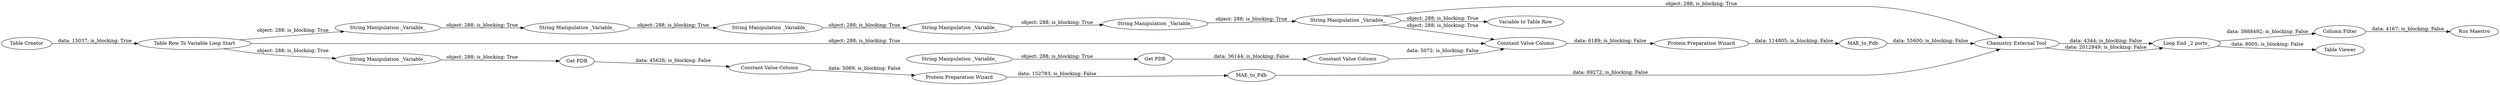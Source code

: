 digraph {
	"7235509472758581114_15065" [label="String Manipulation _Variable_"]
	"-9065413646279992762_15085" [label="Protein Preparation Wizard"]
	"7235509472758581114_15066" [label="String Manipulation _Variable_"]
	"-9065413646279992762_15097" [label="Column Filter"]
	"-9065413646279992762_15081" [label="Table Viewer"]
	"-9065413646279992762_15082" [label="Chemistry External Tool"]
	"7235509472758581114_15070" [label="String Manipulation _Variable_"]
	"-9065413646279992762_15091" [label="Table Row To Variable Loop Start"]
	"-9065413646279992762_15086" [label=MAE_to_Pdb]
	"-2138265550531109657_15057" [label="Get PDB"]
	"-7823284542369784991_15072" [label="Get PDB"]
	"-9065413646279992762_15054" [label="Table Creator"]
	"7235509472758581114_15069" [label="Variable to Table Row"]
	"-2138265550531109657_15058" [label="String Manipulation _Variable_"]
	"7235509472758581114_15068" [label="String Manipulation _Variable_"]
	"7235509472758581114_15067" [label="String Manipulation _Variable_"]
	"-7823284542369784991_15070" [label="Constant Value Column"]
	"-9065413646279992762_15096" [label="Loop End _2 ports_"]
	"-9065413646279992762_15087" [label="Run Maestro"]
	"-7823284542369784991_15075" [label="Constant Value Column"]
	"-9065413646279992762_15092" [label="Protein Preparation Wizard"]
	"-9065413646279992762_15088" [label=MAE_to_Pdb]
	"7235509472758581114_15064" [label="String Manipulation _Variable_"]
	"-2138265550531109657_15061" [label="Constant Value Column"]
	"-7823284542369784991_15074" [label="String Manipulation _Variable_"]
	"7235509472758581114_15070" -> "-7823284542369784991_15075" [label="object: 288; is_blocking: True"]
	"-2138265550531109657_15058" -> "-2138265550531109657_15057" [label="object: 288; is_blocking: True"]
	"-9065413646279992762_15054" -> "-9065413646279992762_15091" [label="data: 15037; is_blocking: True"]
	"7235509472758581114_15065" -> "7235509472758581114_15066" [label="object: 288; is_blocking: True"]
	"-7823284542369784991_15072" -> "-7823284542369784991_15070" [label="data: 36144; is_blocking: False"]
	"7235509472758581114_15070" -> "7235509472758581114_15069" [label="object: 288; is_blocking: True"]
	"-9065413646279992762_15097" -> "-9065413646279992762_15087" [label="data: 4167; is_blocking: False"]
	"-7823284542369784991_15074" -> "-7823284542369784991_15072" [label="object: 288; is_blocking: True"]
	"-9065413646279992762_15085" -> "-9065413646279992762_15086" [label="data: 114805; is_blocking: False"]
	"-2138265550531109657_15061" -> "-9065413646279992762_15092" [label="data: 5069; is_blocking: False"]
	"7235509472758581114_15064" -> "7235509472758581114_15067" [label="object: 288; is_blocking: True"]
	"-2138265550531109657_15057" -> "-2138265550531109657_15061" [label="data: 45626; is_blocking: False"]
	"-9065413646279992762_15082" -> "-9065413646279992762_15096" [label="data: 4344; is_blocking: False"]
	"-9065413646279992762_15086" -> "-9065413646279992762_15082" [label="data: 55600; is_blocking: False"]
	"-9065413646279992762_15091" -> "-2138265550531109657_15058" [label="object: 288; is_blocking: True"]
	"-9065413646279992762_15096" -> "-9065413646279992762_15097" [label="data: 3988492; is_blocking: False"]
	"-9065413646279992762_15091" -> "7235509472758581114_15065" [label="object: 288; is_blocking: True"]
	"-7823284542369784991_15075" -> "-9065413646279992762_15085" [label="data: 6189; is_blocking: False"]
	"7235509472758581114_15068" -> "7235509472758581114_15070" [label="object: 288; is_blocking: True"]
	"7235509472758581114_15070" -> "-9065413646279992762_15082" [label="object: 288; is_blocking: True"]
	"-9065413646279992762_15092" -> "-9065413646279992762_15088" [label="data: 152783; is_blocking: False"]
	"-9065413646279992762_15082" -> "-9065413646279992762_15096" [label="data: 2012949; is_blocking: False"]
	"7235509472758581114_15066" -> "7235509472758581114_15064" [label="object: 288; is_blocking: True"]
	"-9065413646279992762_15091" -> "-7823284542369784991_15075" [label="object: 288; is_blocking: True"]
	"-9065413646279992762_15096" -> "-9065413646279992762_15081" [label="data: 8005; is_blocking: False"]
	"7235509472758581114_15067" -> "7235509472758581114_15068" [label="object: 288; is_blocking: True"]
	"-7823284542369784991_15070" -> "-7823284542369784991_15075" [label="data: 5072; is_blocking: False"]
	"-9065413646279992762_15088" -> "-9065413646279992762_15082" [label="data: 69272; is_blocking: False"]
	rankdir=LR
}
